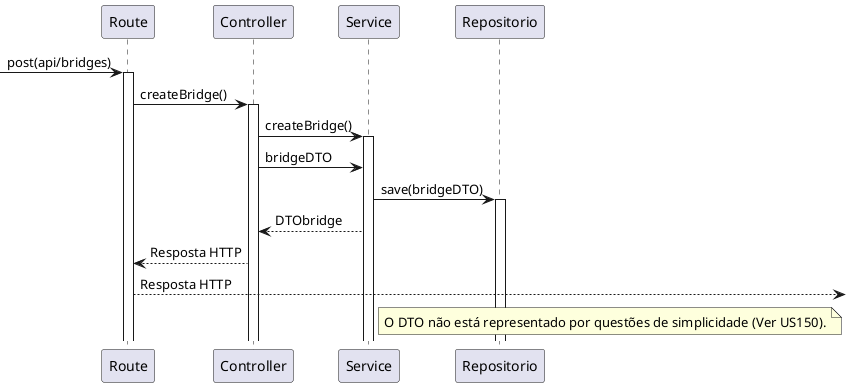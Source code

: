 @startuml US240

participant "Route" as Route
participant "Controller" as Controller
participant "Service" as Service
participant "Repositorio" as Repositorio

 -> Route : post(api/bridges)
activate Route
Route -> Controller : createBridge()
activate Controller
Controller -> Service : createBridge()
activate Service
Controller -> Service : bridgeDTO
Service -> Repositorio : save(bridgeDTO)
activate Repositorio
Service --> Controller : DTObridge
Controller--> Route : Resposta HTTP
Route --> : Resposta HTTP

note right of Service
O DTO não está representado por questões de simplicidade (Ver US150).
end note
@enduml

